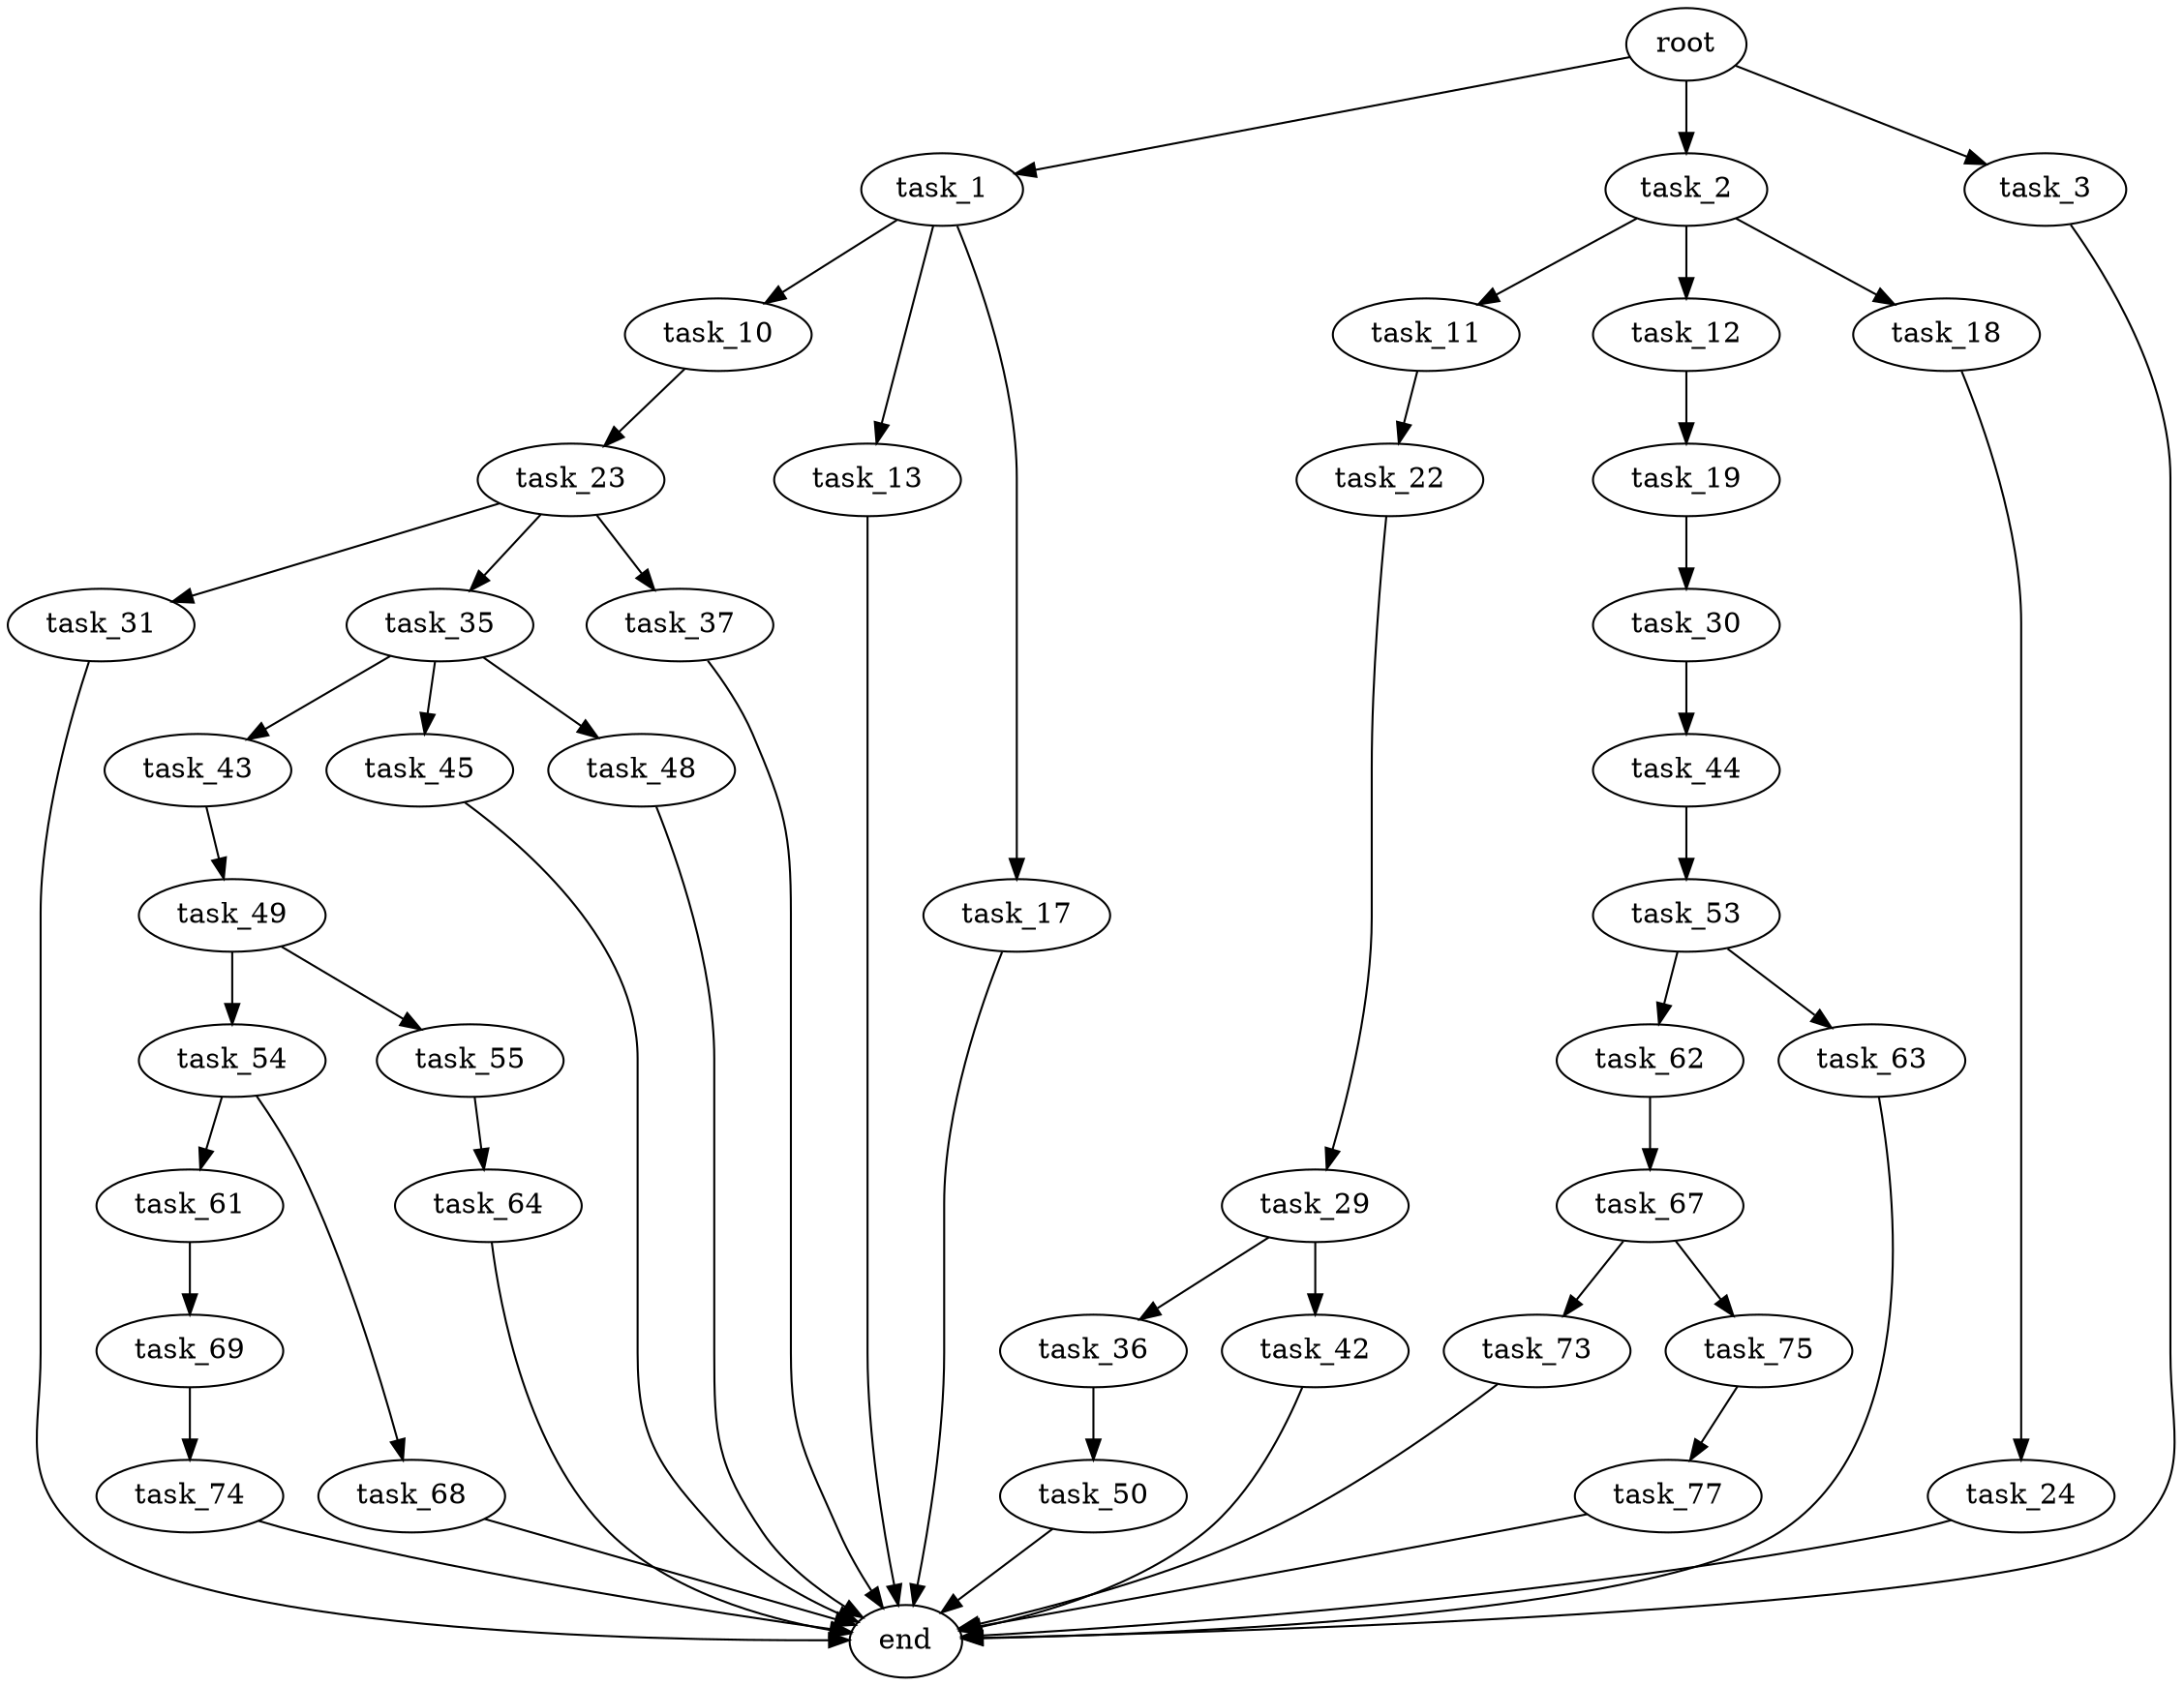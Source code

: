digraph G {
  root [size="0.000000"];
  task_1 [size="782757789696.000000"];
  task_2 [size="20926072969.000000"];
  task_3 [size="25895230738.000000"];
  task_10 [size="734068487264.000000"];
  task_11 [size="368293445632.000000"];
  task_12 [size="134217728000.000000"];
  task_13 [size="960317826446.000000"];
  task_17 [size="8589934592.000000"];
  task_18 [size="549755813888.000000"];
  task_19 [size="28991029248.000000"];
  task_22 [size="42379409848.000000"];
  task_23 [size="3638511246.000000"];
  task_24 [size="28991029248.000000"];
  task_29 [size="224855761419.000000"];
  task_30 [size="368293445632.000000"];
  task_31 [size="61288569076.000000"];
  task_35 [size="12391904793.000000"];
  task_36 [size="231928233984.000000"];
  task_37 [size="549755813888.000000"];
  task_42 [size="107038278516.000000"];
  task_43 [size="549755813888.000000"];
  task_44 [size="8589934592.000000"];
  task_45 [size="3752276983.000000"];
  task_48 [size="549755813888.000000"];
  task_49 [size="28991029248.000000"];
  task_50 [size="28991029248.000000"];
  task_53 [size="782757789696.000000"];
  task_54 [size="68719476736.000000"];
  task_55 [size="230862305864.000000"];
  task_61 [size="1073741824000.000000"];
  task_62 [size="202928134101.000000"];
  task_63 [size="340621750193.000000"];
  task_64 [size="28991029248.000000"];
  task_67 [size="453348557530.000000"];
  task_68 [size="6387749139.000000"];
  task_69 [size="901370251943.000000"];
  task_73 [size="1580108117.000000"];
  task_74 [size="47999540354.000000"];
  task_75 [size="368293445632.000000"];
  task_77 [size="57000267574.000000"];
  end [size="0.000000"];

  root -> task_1 [size="1.000000"];
  root -> task_2 [size="1.000000"];
  root -> task_3 [size="1.000000"];
  task_1 -> task_10 [size="679477248.000000"];
  task_1 -> task_13 [size="679477248.000000"];
  task_1 -> task_17 [size="679477248.000000"];
  task_2 -> task_11 [size="33554432.000000"];
  task_2 -> task_12 [size="33554432.000000"];
  task_2 -> task_18 [size="33554432.000000"];
  task_3 -> end [size="1.000000"];
  task_10 -> task_23 [size="838860800.000000"];
  task_11 -> task_22 [size="411041792.000000"];
  task_12 -> task_19 [size="209715200.000000"];
  task_13 -> end [size="1.000000"];
  task_17 -> end [size="1.000000"];
  task_18 -> task_24 [size="536870912.000000"];
  task_19 -> task_30 [size="75497472.000000"];
  task_22 -> task_29 [size="75497472.000000"];
  task_23 -> task_31 [size="301989888.000000"];
  task_23 -> task_35 [size="301989888.000000"];
  task_23 -> task_37 [size="301989888.000000"];
  task_24 -> end [size="1.000000"];
  task_29 -> task_36 [size="536870912.000000"];
  task_29 -> task_42 [size="536870912.000000"];
  task_30 -> task_44 [size="411041792.000000"];
  task_31 -> end [size="1.000000"];
  task_35 -> task_43 [size="536870912.000000"];
  task_35 -> task_45 [size="536870912.000000"];
  task_35 -> task_48 [size="536870912.000000"];
  task_36 -> task_50 [size="301989888.000000"];
  task_37 -> end [size="1.000000"];
  task_42 -> end [size="1.000000"];
  task_43 -> task_49 [size="536870912.000000"];
  task_44 -> task_53 [size="33554432.000000"];
  task_45 -> end [size="1.000000"];
  task_48 -> end [size="1.000000"];
  task_49 -> task_54 [size="75497472.000000"];
  task_49 -> task_55 [size="75497472.000000"];
  task_50 -> end [size="1.000000"];
  task_53 -> task_62 [size="679477248.000000"];
  task_53 -> task_63 [size="679477248.000000"];
  task_54 -> task_61 [size="134217728.000000"];
  task_54 -> task_68 [size="134217728.000000"];
  task_55 -> task_64 [size="679477248.000000"];
  task_61 -> task_69 [size="838860800.000000"];
  task_62 -> task_67 [size="134217728.000000"];
  task_63 -> end [size="1.000000"];
  task_64 -> end [size="1.000000"];
  task_67 -> task_73 [size="838860800.000000"];
  task_67 -> task_75 [size="838860800.000000"];
  task_68 -> end [size="1.000000"];
  task_69 -> task_74 [size="679477248.000000"];
  task_73 -> end [size="1.000000"];
  task_74 -> end [size="1.000000"];
  task_75 -> task_77 [size="411041792.000000"];
  task_77 -> end [size="1.000000"];
}
